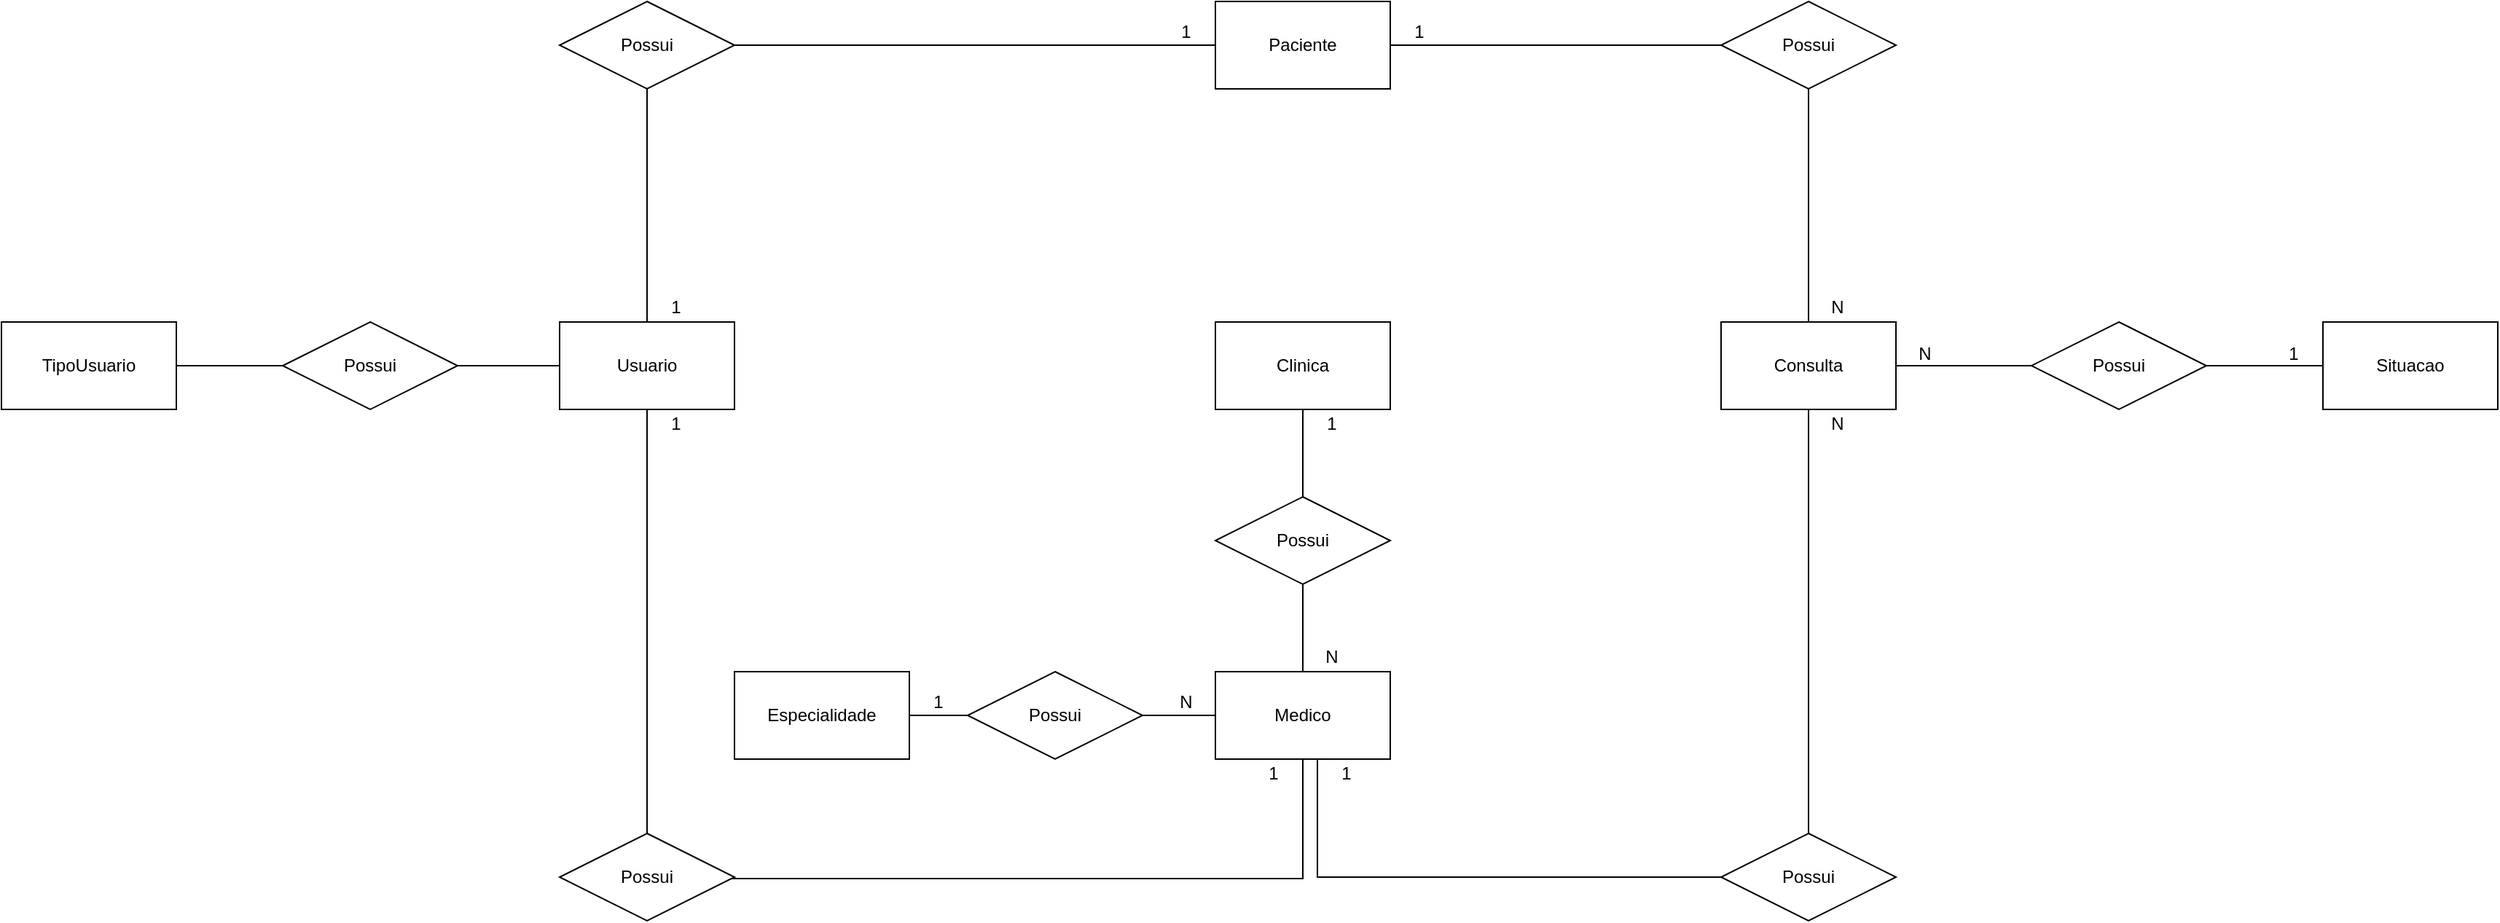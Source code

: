 <mxfile version="14.9.7" type="device"><diagram id="rMIAvCEaLqr7j_x8MO7g" name="Page-1"><mxGraphModel dx="1944" dy="1009" grid="1" gridSize="10" guides="1" tooltips="1" connect="1" arrows="1" fold="1" page="1" pageScale="1" pageWidth="827" pageHeight="1169" math="0" shadow="0"><root><mxCell id="0"/><mxCell id="1" parent="0"/><mxCell id="roi6KqZL297Sjvb1YjAr-5" style="edgeStyle=orthogonalEdgeStyle;rounded=0;orthogonalLoop=1;jettySize=auto;html=1;entryX=0;entryY=0.5;entryDx=0;entryDy=0;endArrow=none;endFill=0;" edge="1" parent="1" source="JfTuP_8IE4g77kSJWuwc-6" target="roi6KqZL297Sjvb1YjAr-2"><mxGeometry relative="1" as="geometry"/></mxCell><mxCell id="JfTuP_8IE4g77kSJWuwc-6" value="Consulta" style="rounded=0;whiteSpace=wrap;html=1;" parent="1" vertex="1"><mxGeometry x="707" y="758" width="120" height="60" as="geometry"/></mxCell><mxCell id="JfTuP_8IE4g77kSJWuwc-24" style="edgeStyle=orthogonalEdgeStyle;rounded=0;orthogonalLoop=1;jettySize=auto;html=1;endArrow=none;endFill=0;" parent="1" source="JfTuP_8IE4g77kSJWuwc-7" target="JfTuP_8IE4g77kSJWuwc-21" edge="1"><mxGeometry relative="1" as="geometry"/></mxCell><mxCell id="JfTuP_8IE4g77kSJWuwc-7" value="Clinica" style="rounded=0;whiteSpace=wrap;html=1;" parent="1" vertex="1"><mxGeometry x="360" y="758" width="120" height="60" as="geometry"/></mxCell><mxCell id="JfTuP_8IE4g77kSJWuwc-30" style="edgeStyle=orthogonalEdgeStyle;rounded=0;orthogonalLoop=1;jettySize=auto;html=1;entryX=0.5;entryY=0;entryDx=0;entryDy=0;endArrow=none;endFill=0;" parent="1" source="JfTuP_8IE4g77kSJWuwc-21" target="JfTuP_8IE4g77kSJWuwc-29" edge="1"><mxGeometry relative="1" as="geometry"/></mxCell><mxCell id="JfTuP_8IE4g77kSJWuwc-21" value="Possui" style="shape=rhombus;perimeter=rhombusPerimeter;whiteSpace=wrap;html=1;align=center;" parent="1" vertex="1"><mxGeometry x="360" y="878" width="120" height="60" as="geometry"/></mxCell><mxCell id="JfTuP_8IE4g77kSJWuwc-68" style="edgeStyle=orthogonalEdgeStyle;rounded=0;orthogonalLoop=1;jettySize=auto;html=1;entryX=0;entryY=0.5;entryDx=0;entryDy=0;endArrow=none;endFill=0;" parent="1" source="JfTuP_8IE4g77kSJWuwc-25" target="JfTuP_8IE4g77kSJWuwc-66" edge="1"><mxGeometry relative="1" as="geometry"/></mxCell><mxCell id="JfTuP_8IE4g77kSJWuwc-25" value="Paciente" style="rounded=0;whiteSpace=wrap;html=1;" parent="1" vertex="1"><mxGeometry x="360" y="538" width="120" height="60" as="geometry"/></mxCell><mxCell id="JfTuP_8IE4g77kSJWuwc-29" value="Medico" style="rounded=0;whiteSpace=wrap;html=1;" parent="1" vertex="1"><mxGeometry x="360" y="998" width="120" height="60" as="geometry"/></mxCell><mxCell id="JfTuP_8IE4g77kSJWuwc-36" value="1" style="text;html=1;strokeColor=none;fillColor=none;align=center;verticalAlign=middle;whiteSpace=wrap;rounded=0;" parent="1" vertex="1"><mxGeometry x="420" y="818" width="40" height="20" as="geometry"/></mxCell><mxCell id="JfTuP_8IE4g77kSJWuwc-39" value="N" style="text;html=1;strokeColor=none;fillColor=none;align=center;verticalAlign=middle;whiteSpace=wrap;rounded=0;" parent="1" vertex="1"><mxGeometry x="420" y="978" width="40" height="20" as="geometry"/></mxCell><mxCell id="JfTuP_8IE4g77kSJWuwc-62" style="edgeStyle=orthogonalEdgeStyle;rounded=0;orthogonalLoop=1;jettySize=auto;html=1;endArrow=none;endFill=0;" parent="1" source="JfTuP_8IE4g77kSJWuwc-55" target="JfTuP_8IE4g77kSJWuwc-29" edge="1"><mxGeometry relative="1" as="geometry"><Array as="points"><mxPoint x="430" y="1139"/></Array></mxGeometry></mxCell><mxCell id="JfTuP_8IE4g77kSJWuwc-72" style="edgeStyle=orthogonalEdgeStyle;rounded=0;orthogonalLoop=1;jettySize=auto;html=1;entryX=0.5;entryY=1;entryDx=0;entryDy=0;endArrow=none;endFill=0;" parent="1" source="JfTuP_8IE4g77kSJWuwc-55" target="JfTuP_8IE4g77kSJWuwc-6" edge="1"><mxGeometry relative="1" as="geometry"/></mxCell><mxCell id="JfTuP_8IE4g77kSJWuwc-55" value="Possui" style="shape=rhombus;perimeter=rhombusPerimeter;whiteSpace=wrap;html=1;align=center;" parent="1" vertex="1"><mxGeometry x="707" y="1109" width="120" height="60" as="geometry"/></mxCell><mxCell id="JfTuP_8IE4g77kSJWuwc-60" value="1" style="text;html=1;strokeColor=none;fillColor=none;align=center;verticalAlign=middle;whiteSpace=wrap;rounded=0;" parent="1" vertex="1"><mxGeometry x="430" y="1058" width="40" height="20" as="geometry"/></mxCell><mxCell id="JfTuP_8IE4g77kSJWuwc-61" value="N" style="text;html=1;strokeColor=none;fillColor=none;align=center;verticalAlign=middle;whiteSpace=wrap;rounded=0;" parent="1" vertex="1"><mxGeometry x="767" y="818" width="40" height="20" as="geometry"/></mxCell><mxCell id="JfTuP_8IE4g77kSJWuwc-67" style="edgeStyle=orthogonalEdgeStyle;rounded=0;orthogonalLoop=1;jettySize=auto;html=1;endArrow=none;endFill=0;" parent="1" source="JfTuP_8IE4g77kSJWuwc-66" target="JfTuP_8IE4g77kSJWuwc-6" edge="1"><mxGeometry relative="1" as="geometry"/></mxCell><mxCell id="JfTuP_8IE4g77kSJWuwc-66" value="Possui" style="shape=rhombus;perimeter=rhombusPerimeter;whiteSpace=wrap;html=1;align=center;" parent="1" vertex="1"><mxGeometry x="707" y="538" width="120" height="60" as="geometry"/></mxCell><mxCell id="JfTuP_8IE4g77kSJWuwc-69" value="N" style="text;html=1;strokeColor=none;fillColor=none;align=center;verticalAlign=middle;whiteSpace=wrap;rounded=0;" parent="1" vertex="1"><mxGeometry x="767" y="738" width="40" height="20" as="geometry"/></mxCell><mxCell id="JfTuP_8IE4g77kSJWuwc-70" value="1" style="text;html=1;strokeColor=none;fillColor=none;align=center;verticalAlign=middle;whiteSpace=wrap;rounded=0;" parent="1" vertex="1"><mxGeometry x="480" y="549" width="40" height="20" as="geometry"/></mxCell><mxCell id="JfTuP_8IE4g77kSJWuwc-81" style="edgeStyle=orthogonalEdgeStyle;rounded=0;orthogonalLoop=1;jettySize=auto;html=1;entryX=0;entryY=0.5;entryDx=0;entryDy=0;endArrow=none;endFill=0;" parent="1" source="JfTuP_8IE4g77kSJWuwc-75" target="JfTuP_8IE4g77kSJWuwc-80" edge="1"><mxGeometry relative="1" as="geometry"/></mxCell><mxCell id="JfTuP_8IE4g77kSJWuwc-75" value="Especialidade" style="rounded=0;whiteSpace=wrap;html=1;" parent="1" vertex="1"><mxGeometry x="30" y="998" width="120" height="60" as="geometry"/></mxCell><mxCell id="JfTuP_8IE4g77kSJWuwc-82" style="edgeStyle=orthogonalEdgeStyle;rounded=0;orthogonalLoop=1;jettySize=auto;html=1;entryX=0;entryY=0.5;entryDx=0;entryDy=0;endArrow=none;endFill=0;" parent="1" source="JfTuP_8IE4g77kSJWuwc-80" target="JfTuP_8IE4g77kSJWuwc-29" edge="1"><mxGeometry relative="1" as="geometry"/></mxCell><mxCell id="JfTuP_8IE4g77kSJWuwc-80" value="Possui" style="shape=rhombus;perimeter=rhombusPerimeter;whiteSpace=wrap;html=1;align=center;" parent="1" vertex="1"><mxGeometry x="190" y="998" width="120" height="60" as="geometry"/></mxCell><mxCell id="JfTuP_8IE4g77kSJWuwc-83" value="N" style="text;html=1;strokeColor=none;fillColor=none;align=center;verticalAlign=middle;whiteSpace=wrap;rounded=0;" parent="1" vertex="1"><mxGeometry x="320" y="1009" width="40" height="20" as="geometry"/></mxCell><mxCell id="JfTuP_8IE4g77kSJWuwc-84" value="1" style="text;html=1;strokeColor=none;fillColor=none;align=center;verticalAlign=middle;whiteSpace=wrap;rounded=0;" parent="1" vertex="1"><mxGeometry x="150" y="1009" width="40" height="20" as="geometry"/></mxCell><mxCell id="St3y7GmM3gSduzJaGQEE-15" style="edgeStyle=orthogonalEdgeStyle;rounded=0;orthogonalLoop=1;jettySize=auto;html=1;endArrow=none;endFill=0;" parent="1" source="St3y7GmM3gSduzJaGQEE-1" target="St3y7GmM3gSduzJaGQEE-14" edge="1"><mxGeometry relative="1" as="geometry"/></mxCell><mxCell id="St3y7GmM3gSduzJaGQEE-1" value="Usuario" style="rounded=0;whiteSpace=wrap;html=1;" parent="1" vertex="1"><mxGeometry x="-90" y="758" width="120" height="60" as="geometry"/></mxCell><mxCell id="St3y7GmM3gSduzJaGQEE-6" style="edgeStyle=orthogonalEdgeStyle;rounded=0;orthogonalLoop=1;jettySize=auto;html=1;entryX=0;entryY=0.5;entryDx=0;entryDy=0;endArrow=none;endFill=0;" parent="1" source="St3y7GmM3gSduzJaGQEE-4" target="St3y7GmM3gSduzJaGQEE-5" edge="1"><mxGeometry relative="1" as="geometry"/></mxCell><mxCell id="St3y7GmM3gSduzJaGQEE-4" value="TipoUsuario" style="rounded=0;whiteSpace=wrap;html=1;" parent="1" vertex="1"><mxGeometry x="-473" y="758" width="120" height="60" as="geometry"/></mxCell><mxCell id="St3y7GmM3gSduzJaGQEE-7" style="edgeStyle=orthogonalEdgeStyle;rounded=0;orthogonalLoop=1;jettySize=auto;html=1;entryX=0;entryY=0.5;entryDx=0;entryDy=0;endArrow=none;endFill=0;" parent="1" source="St3y7GmM3gSduzJaGQEE-5" target="St3y7GmM3gSduzJaGQEE-1" edge="1"><mxGeometry relative="1" as="geometry"/></mxCell><mxCell id="St3y7GmM3gSduzJaGQEE-5" value="Possui" style="shape=rhombus;perimeter=rhombusPerimeter;whiteSpace=wrap;html=1;align=center;" parent="1" vertex="1"><mxGeometry x="-280" y="758" width="120" height="60" as="geometry"/></mxCell><mxCell id="St3y7GmM3gSduzJaGQEE-8" value="1" style="text;html=1;strokeColor=none;fillColor=none;align=center;verticalAlign=middle;whiteSpace=wrap;rounded=0;" parent="1" vertex="1"><mxGeometry x="320" y="549" width="40" height="20" as="geometry"/></mxCell><mxCell id="St3y7GmM3gSduzJaGQEE-9" value="1" style="text;html=1;strokeColor=none;fillColor=none;align=center;verticalAlign=middle;whiteSpace=wrap;rounded=0;" parent="1" vertex="1"><mxGeometry x="380" y="1058" width="40" height="20" as="geometry"/></mxCell><mxCell id="St3y7GmM3gSduzJaGQEE-11" style="edgeStyle=orthogonalEdgeStyle;rounded=0;orthogonalLoop=1;jettySize=auto;html=1;endArrow=none;endFill=0;" parent="1" source="St3y7GmM3gSduzJaGQEE-10" target="St3y7GmM3gSduzJaGQEE-1" edge="1"><mxGeometry relative="1" as="geometry"/></mxCell><mxCell id="St3y7GmM3gSduzJaGQEE-12" style="edgeStyle=orthogonalEdgeStyle;rounded=0;orthogonalLoop=1;jettySize=auto;html=1;endArrow=none;endFill=0;entryX=0;entryY=0.5;entryDx=0;entryDy=0;" parent="1" source="St3y7GmM3gSduzJaGQEE-10" target="JfTuP_8IE4g77kSJWuwc-25" edge="1"><mxGeometry relative="1" as="geometry"><mxPoint x="290" y="579" as="targetPoint"/></mxGeometry></mxCell><mxCell id="St3y7GmM3gSduzJaGQEE-10" value="Possui" style="shape=rhombus;perimeter=rhombusPerimeter;whiteSpace=wrap;html=1;align=center;" parent="1" vertex="1"><mxGeometry x="-90" y="538" width="120" height="60" as="geometry"/></mxCell><mxCell id="St3y7GmM3gSduzJaGQEE-16" style="edgeStyle=orthogonalEdgeStyle;rounded=0;orthogonalLoop=1;jettySize=auto;html=1;entryX=1;entryY=0;entryDx=0;entryDy=0;endArrow=none;endFill=0;" parent="1" source="St3y7GmM3gSduzJaGQEE-14" target="St3y7GmM3gSduzJaGQEE-9" edge="1"><mxGeometry relative="1" as="geometry"><Array as="points"><mxPoint x="420" y="1140"/></Array></mxGeometry></mxCell><mxCell id="St3y7GmM3gSduzJaGQEE-14" value="Possui" style="shape=rhombus;perimeter=rhombusPerimeter;whiteSpace=wrap;html=1;align=center;" parent="1" vertex="1"><mxGeometry x="-90" y="1109" width="120" height="60" as="geometry"/></mxCell><mxCell id="St3y7GmM3gSduzJaGQEE-17" value="1" style="text;html=1;strokeColor=none;fillColor=none;align=center;verticalAlign=middle;whiteSpace=wrap;rounded=0;" parent="1" vertex="1"><mxGeometry x="-30" y="738" width="40" height="20" as="geometry"/></mxCell><mxCell id="St3y7GmM3gSduzJaGQEE-18" value="1" style="text;html=1;strokeColor=none;fillColor=none;align=center;verticalAlign=middle;whiteSpace=wrap;rounded=0;" parent="1" vertex="1"><mxGeometry x="-30" y="818" width="40" height="20" as="geometry"/></mxCell><mxCell id="roi6KqZL297Sjvb1YjAr-6" style="edgeStyle=orthogonalEdgeStyle;rounded=0;orthogonalLoop=1;jettySize=auto;html=1;entryX=0;entryY=0.5;entryDx=0;entryDy=0;endArrow=none;endFill=0;" edge="1" parent="1" source="roi6KqZL297Sjvb1YjAr-2" target="roi6KqZL297Sjvb1YjAr-3"><mxGeometry relative="1" as="geometry"/></mxCell><mxCell id="roi6KqZL297Sjvb1YjAr-2" value="Possui" style="shape=rhombus;perimeter=rhombusPerimeter;whiteSpace=wrap;html=1;align=center;" vertex="1" parent="1"><mxGeometry x="920" y="758" width="120" height="60" as="geometry"/></mxCell><mxCell id="roi6KqZL297Sjvb1YjAr-3" value="Situacao" style="rounded=0;whiteSpace=wrap;html=1;" vertex="1" parent="1"><mxGeometry x="1120" y="758" width="120" height="60" as="geometry"/></mxCell><mxCell id="roi6KqZL297Sjvb1YjAr-7" value="N" style="text;html=1;strokeColor=none;fillColor=none;align=center;verticalAlign=middle;whiteSpace=wrap;rounded=0;" vertex="1" parent="1"><mxGeometry x="827" y="770" width="40" height="20" as="geometry"/></mxCell><mxCell id="roi6KqZL297Sjvb1YjAr-8" value="1" style="text;html=1;strokeColor=none;fillColor=none;align=center;verticalAlign=middle;whiteSpace=wrap;rounded=0;" vertex="1" parent="1"><mxGeometry x="1080" y="770" width="40" height="20" as="geometry"/></mxCell></root></mxGraphModel></diagram></mxfile>